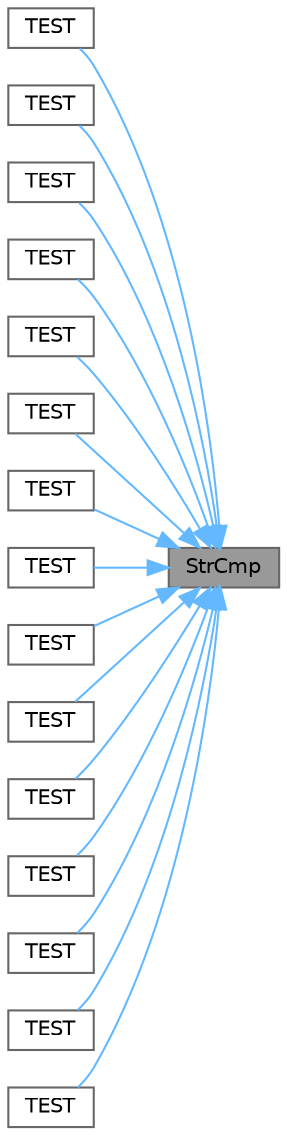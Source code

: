 digraph "StrCmp"
{
 // LATEX_PDF_SIZE
  bgcolor="transparent";
  edge [fontname=Helvetica,fontsize=10,labelfontname=Helvetica,labelfontsize=10];
  node [fontname=Helvetica,fontsize=10,shape=box,height=0.2,width=0.4];
  rankdir="RL";
  Node1 [id="Node000001",label="StrCmp",height=0.2,width=0.4,color="gray40", fillcolor="grey60", style="filled", fontcolor="black",tooltip=" "];
  Node1 -> Node2 [id="edge1_Node000001_Node000002",dir="back",color="steelblue1",style="solid",tooltip=" "];
  Node2 [id="Node000002",label="TEST",height=0.2,width=0.4,color="grey40", fillcolor="white", style="filled",URL="$documenttest_8cpp.html#a03ec6f5a91bf09d61b51a0dba23f6bd6",tooltip=" "];
  Node1 -> Node3 [id="edge2_Node000001_Node000003",dir="back",color="steelblue1",style="solid",tooltip=" "];
  Node3 [id="Node000003",label="TEST",height=0.2,width=0.4,color="grey40", fillcolor="white", style="filled",URL="$documenttest_8cpp.html#abc733bb1c7a165b4968eabd73d8ce542",tooltip=" "];
  Node1 -> Node4 [id="edge3_Node000001_Node000004",dir="back",color="steelblue1",style="solid",tooltip=" "];
  Node4 [id="Node000004",label="TEST",height=0.2,width=0.4,color="grey40", fillcolor="white", style="filled",URL="$documenttest_8cpp.html#a9ae1e8ae8f6953e75a060b1f15a24f61",tooltip=" "];
  Node1 -> Node5 [id="edge4_Node000001_Node000005",dir="back",color="steelblue1",style="solid",tooltip=" "];
  Node5 [id="Node000005",label="TEST",height=0.2,width=0.4,color="grey40", fillcolor="white", style="filled",URL="$encodingstest_8cpp.html#aba4e61249b906ecfde5b0fa10ca475d1",tooltip=" "];
  Node1 -> Node6 [id="edge5_Node000001_Node000006",dir="back",color="steelblue1",style="solid",tooltip=" "];
  Node6 [id="Node000006",label="TEST",height=0.2,width=0.4,color="grey40", fillcolor="white", style="filled",URL="$encodingstest_8cpp.html#ab7f3d19596b09778a08a46c852a99463",tooltip=" "];
  Node1 -> Node7 [id="edge6_Node000001_Node000007",dir="back",color="steelblue1",style="solid",tooltip=" "];
  Node7 [id="Node000007",label="TEST",height=0.2,width=0.4,color="grey40", fillcolor="white", style="filled",URL="$encodingstest_8cpp.html#a2aaab2285fe0a34a726ff5ca9aa42600",tooltip=" "];
  Node1 -> Node8 [id="edge7_Node000001_Node000008",dir="back",color="steelblue1",style="solid",tooltip=" "];
  Node8 [id="Node000008",label="TEST",height=0.2,width=0.4,color="grey40", fillcolor="white", style="filled",URL="$encodingstest_8cpp.html#ab05cd9f7f0d56ae67de5120e244e3db1",tooltip=" "];
  Node1 -> Node9 [id="edge8_Node000001_Node000009",dir="back",color="steelblue1",style="solid",tooltip=" "];
  Node9 [id="Node000009",label="TEST",height=0.2,width=0.4,color="grey40", fillcolor="white", style="filled",URL="$readertest_8cpp.html#a90cebede6f67a54e178e049793bf0d98",tooltip=" "];
  Node1 -> Node10 [id="edge9_Node000001_Node000010",dir="back",color="steelblue1",style="solid",tooltip=" "];
  Node10 [id="Node000010",label="TEST",height=0.2,width=0.4,color="grey40", fillcolor="white", style="filled",URL="$readertest_8cpp.html#a74f5978d08350eef0b4c9e458f9fb811",tooltip=" "];
  Node1 -> Node11 [id="edge10_Node000001_Node000011",dir="back",color="steelblue1",style="solid",tooltip=" "];
  Node11 [id="Node000011",label="TEST",height=0.2,width=0.4,color="grey40", fillcolor="white", style="filled",URL="$readertest_8cpp.html#ab541be9d37347bb83774aa2bc99a7482",tooltip=" "];
  Node1 -> Node12 [id="edge11_Node000001_Node000012",dir="back",color="steelblue1",style="solid",tooltip=" "];
  Node12 [id="Node000012",label="TEST",height=0.2,width=0.4,color="grey40", fillcolor="white", style="filled",URL="$uritest_8cpp.html#a80699a77b2a8b2c6cdebc4d6c427ef2c",tooltip=" "];
  Node1 -> Node13 [id="edge12_Node000001_Node000013",dir="back",color="steelblue1",style="solid",tooltip=" "];
  Node13 [id="Node000013",label="TEST",height=0.2,width=0.4,color="grey40", fillcolor="white", style="filled",URL="$uritest_8cpp.html#ae2738a6ca93ea396ccd758a08928b32f",tooltip=" "];
  Node1 -> Node14 [id="edge13_Node000001_Node000014",dir="back",color="steelblue1",style="solid",tooltip=" "];
  Node14 [id="Node000014",label="TEST",height=0.2,width=0.4,color="grey40", fillcolor="white", style="filled",URL="$uritest_8cpp.html#acb14ad61e6e7ce8dafd7ea7a550c149d",tooltip=" "];
  Node1 -> Node15 [id="edge14_Node000001_Node000015",dir="back",color="steelblue1",style="solid",tooltip=" "];
  Node15 [id="Node000015",label="TEST",height=0.2,width=0.4,color="grey40", fillcolor="white", style="filled",URL="$uritest_8cpp.html#aeb84dce76edcd764dbe31ca5fa346d39",tooltip=" "];
  Node1 -> Node16 [id="edge15_Node000001_Node000016",dir="back",color="steelblue1",style="solid",tooltip=" "];
  Node16 [id="Node000016",label="TEST",height=0.2,width=0.4,color="grey40", fillcolor="white", style="filled",URL="$uritest_8cpp.html#a355ae77ac618b040fdb157ef283b5728",tooltip=" "];
}
